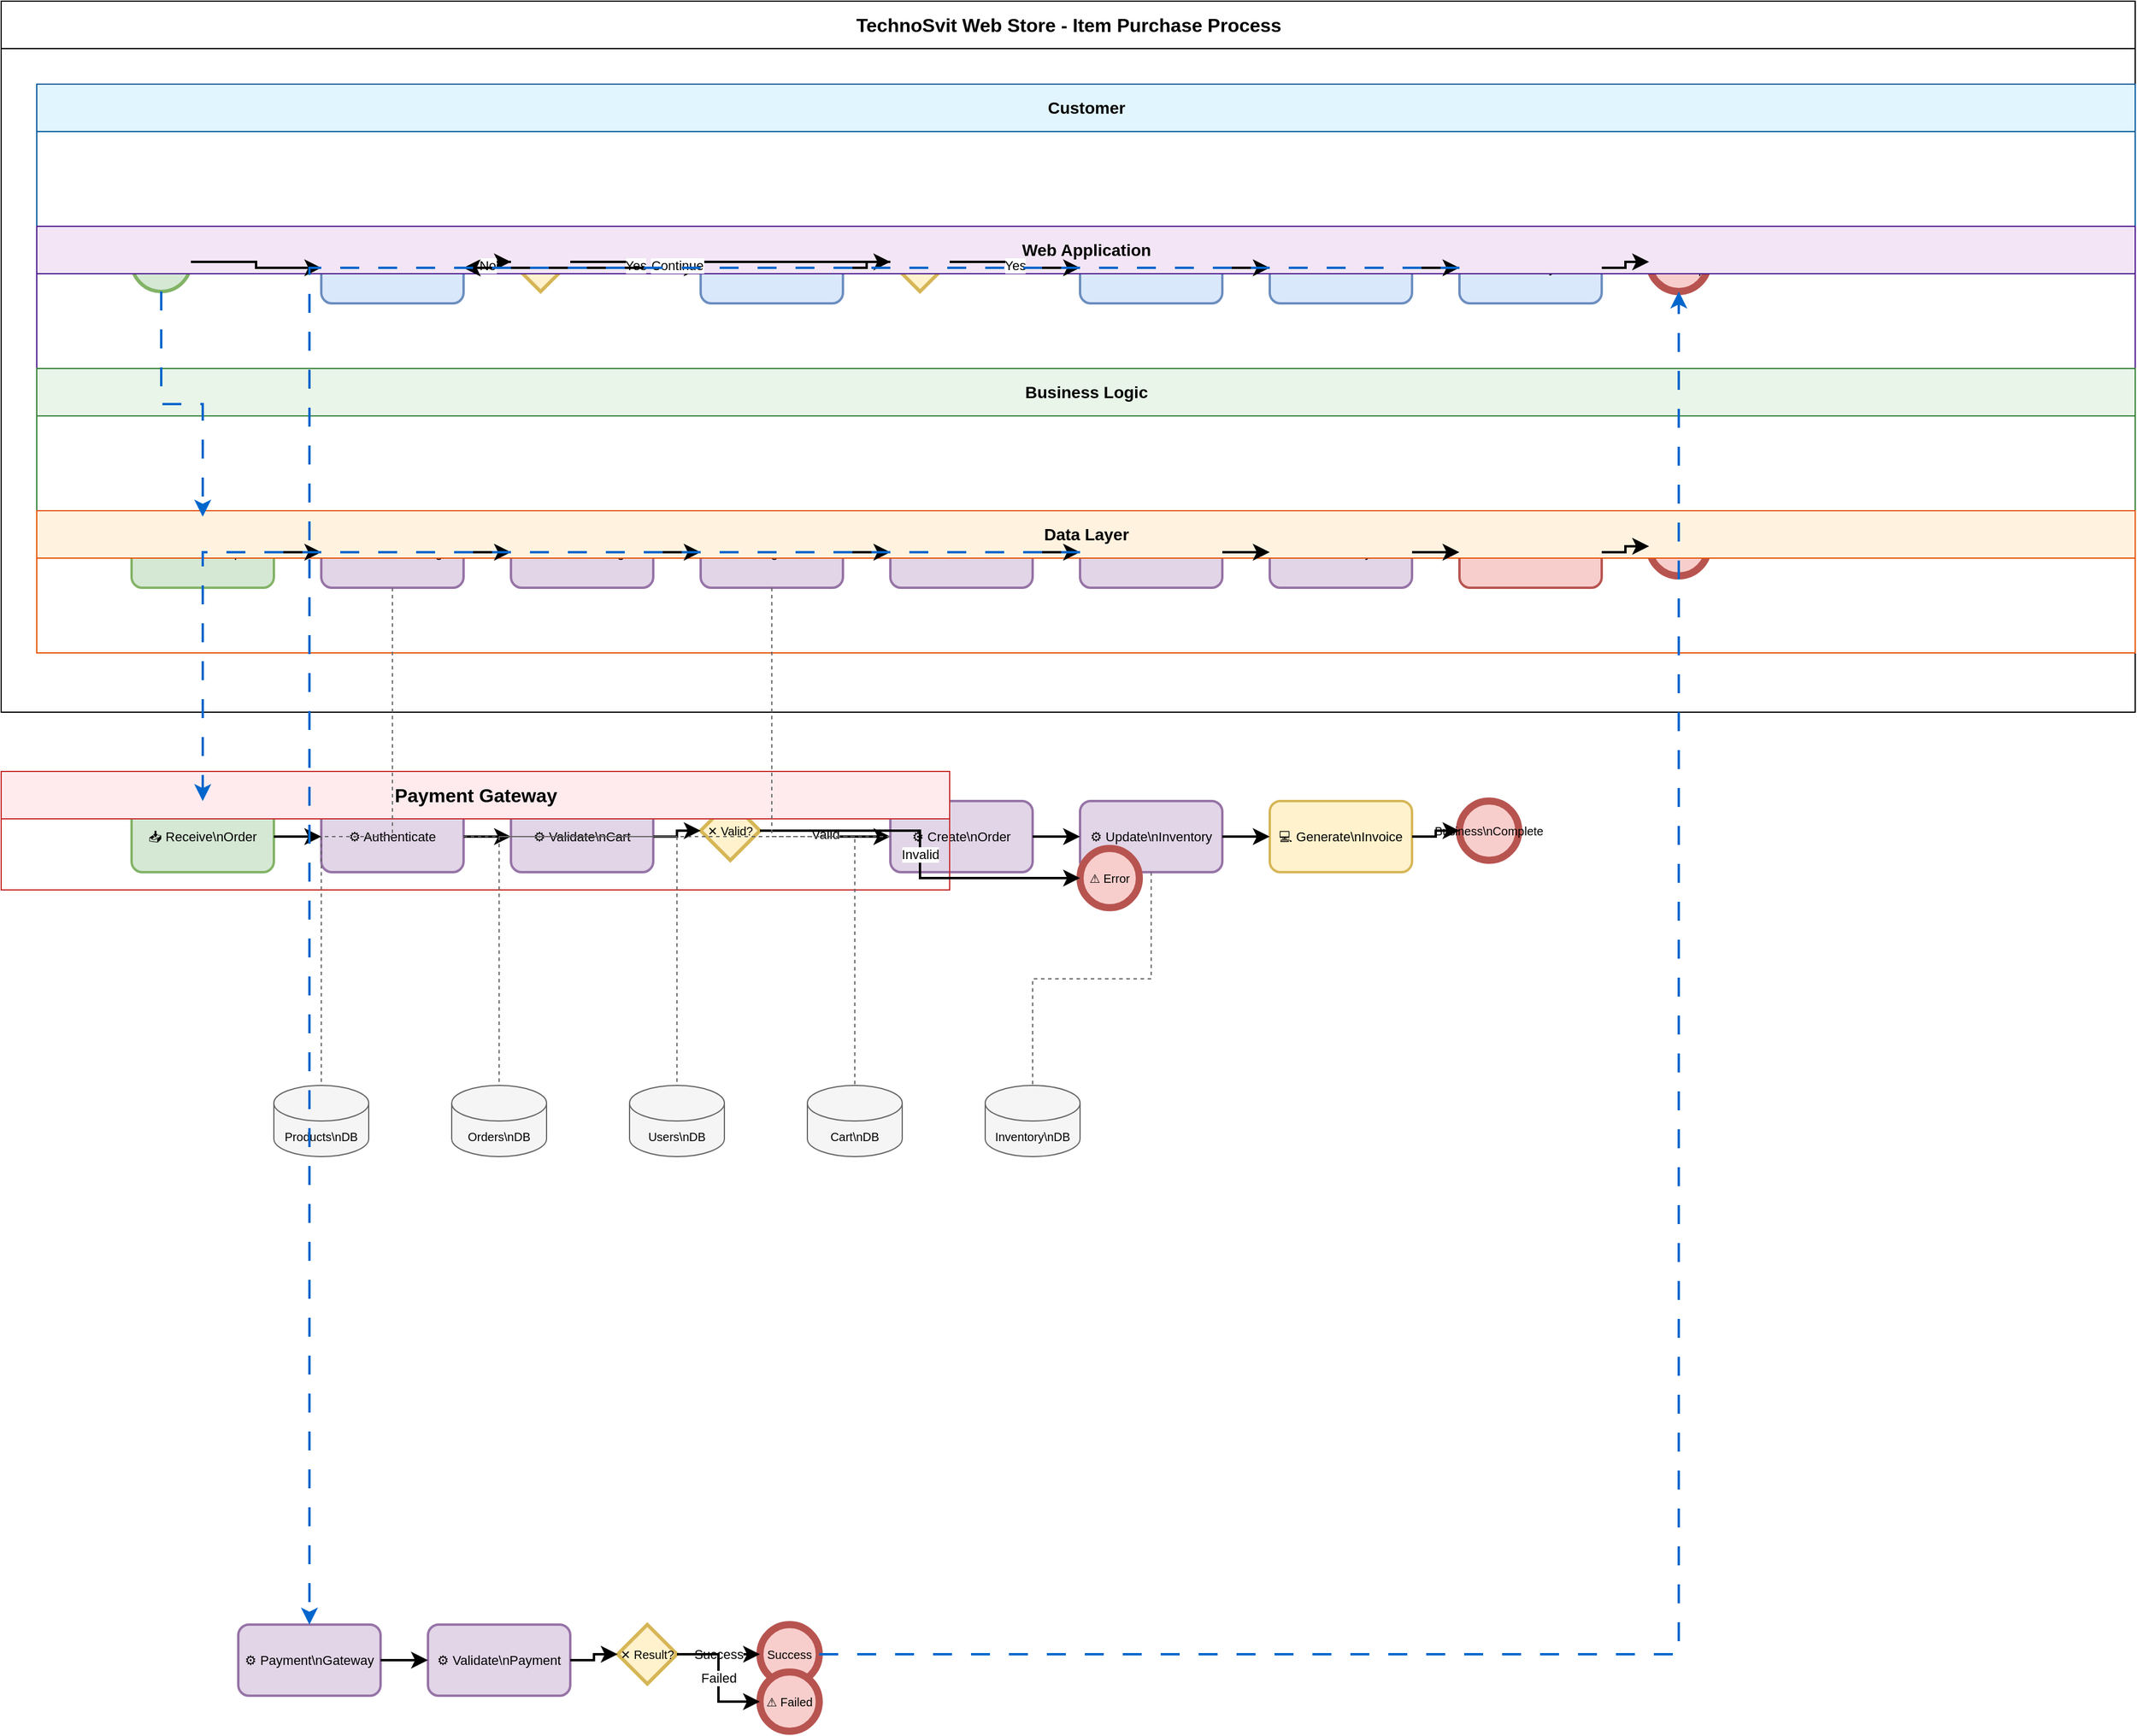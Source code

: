 <mxfile version="27.2.0">
  <diagram name="TechnoSvit - Professional Horizontal BPMN" id="professional-horizontal-bpmn">
    <mxGraphModel dx="2064" dy="1185" grid="1" gridSize="10" guides="1" tooltips="1" connect="1" arrows="1" fold="1" page="1" pageScale="1" pageWidth="1169" pageHeight="827" math="0" shadow="0">
      <root>
        <mxCell id="0" />
        <mxCell id="1" parent="0" />
        <mxCell id="bpmn_1" value="TechnoSvit Web Store - Item Purchase Process" style="swimlane;html=1;childLayout=stackLayout;resizeParent=1;resizeParentMax=0;horizontal=1;startSize=40;horizontalStack=0;collapsible=0;swimlaneLine=1;fillColor=#ffffff;strokeColor=#000000;fontStyle=1;fontSize=16;fontColor=#000000;" parent="1" vertex="1">
          <mxGeometry x="30" y="30" width="1800" height="600" as="geometry" />
        </mxCell>
        <mxCell id="bpmn_2" value="Customer" style="swimlane;html=1;startSize=40;horizontal=1;swimlaneLine=1;fillColor=#e1f5fe;strokeColor=#01579b;fontSize=14;fontColor=#000000;resizeParent=1;resizeParentMax=0;" parent="bpmn_1" vertex="1">
          <mxGeometry x="30" y="70" width="1770" height="120" as="geometry" />
        </mxCell>
        <mxCell id="bpmn_7" value="✉ Visit\nWebsite" style="ellipse;whiteSpace=wrap;html=1;aspect=fixed;fillColor=#D5E8D4;strokeColor=#82B366;strokeWidth=3;fontSize=10;fontColor=#000000;" parent="bpmn_2" vertex="1">
          <mxGeometry x="80" y="125" width="50" height="50" as="geometry" />
        </mxCell>
        <mxCell id="bpmn_8" value="👤 Browse\nProducts" style="rounded=1;whiteSpace=wrap;html=1;fillColor=#DAE8FC;strokeColor=#6C8EBF;strokeWidth=2;fontSize=11;fontColor=#000000;" parent="bpmn_2" vertex="1">
          <mxGeometry x="240" y="125" width="120" height="60" as="geometry" />
        </mxCell>
        <mxCell id="bpmn_10" value="✕ Select?" style="rhombus;whiteSpace=wrap;html=1;fillColor=#FFF2CC;strokeColor=#D6B656;strokeWidth=3;fontSize=10;fontColor=#000000;" parent="bpmn_2" vertex="1">
          <mxGeometry x="400" y="125" width="50" height="50" as="geometry" />
        </mxCell>
        <mxCell id="bpmn_12" value="👤 Add to\nCart" style="rounded=1;whiteSpace=wrap;html=1;fillColor=#DAE8FC;strokeColor=#6C8EBF;strokeWidth=2;fontSize=11;fontColor=#000000;" parent="bpmn_2" vertex="1">
          <mxGeometry x="560" y="125" width="120" height="60" as="geometry" />
        </mxCell>
        <mxCell id="bpmn_14" value="✕ Checkout?" style="rhombus;whiteSpace=wrap;html=1;fillColor=#FFF2CC;strokeColor=#D6B656;strokeWidth=3;fontSize=10;fontColor=#000000;" parent="bpmn_2" vertex="1">
          <mxGeometry x="720" y="125" width="50" height="50" as="geometry" />
        </mxCell>
        <mxCell id="bpmn_16" value="👤 Checkout" style="rounded=1;whiteSpace=wrap;html=1;fillColor=#DAE8FC;strokeColor=#6C8EBF;strokeWidth=2;fontSize=11;fontColor=#000000;" parent="bpmn_2" vertex="1">
          <mxGeometry x="880" y="125" width="120" height="60" as="geometry" />
        </mxCell>
        <mxCell id="bpmn_18" value="👤 Fill\nDetails" style="rounded=1;whiteSpace=wrap;html=1;fillColor=#DAE8FC;strokeColor=#6C8EBF;strokeWidth=2;fontSize=11;fontColor=#000000;" parent="bpmn_2" vertex="1">
          <mxGeometry x="1040" y="125" width="120" height="60" as="geometry" />
        </mxCell>
        <mxCell id="bpmn_20" value="👤 Make\nPayment" style="rounded=1;whiteSpace=wrap;html=1;fillColor=#DAE8FC;strokeColor=#6C8EBF;strokeWidth=2;fontSize=11;fontColor=#000000;" parent="bpmn_2" vertex="1">
          <mxGeometry x="1200" y="125" width="120" height="60" as="geometry" />
        </mxCell>
        <mxCell id="bpmn_22" value="✉ Order\nComplete" style="ellipse;whiteSpace=wrap;html=1;aspect=fixed;fillColor=#F8CECC;strokeColor=#B85450;strokeWidth=6;fontSize=10;fontColor=#000000;" parent="bpmn_2" vertex="1">
          <mxGeometry x="1360" y="125" width="50" height="50" as="geometry" />
        </mxCell>
        <mxCell id="bpmn_3" value="Web Application" style="swimlane;html=1;startSize=40;horizontal=1;swimlaneLine=1;fillColor=#f3e5f5;strokeColor=#4a148c;fontSize=14;fontColor=#000000;resizeParent=1;resizeParentMax=0;" parent="bpmn_1" vertex="1">
          <mxGeometry x="30" y="190" width="1770" height="120" as="geometry" />
        </mxCell>
        <mxCell id="bpmn_26" value="📥 Handle\nRequest" style="rounded=1;whiteSpace=wrap;html=1;fillColor=#D5E8D4;strokeColor=#82B366;strokeWidth=2;fontSize=11;fontColor=#000000;" parent="bpmn_3" vertex="1">
          <mxGeometry x="80" y="245" width="120" height="60" as="geometry" />
        </mxCell>
        <mxCell id="bpmn_28" value="⚙ Load\nCatalog" style="rounded=1;whiteSpace=wrap;html=1;fillColor=#E1D5E7;strokeColor=#9673A6;strokeWidth=2;fontSize=11;fontColor=#000000;" parent="bpmn_3" vertex="1">
          <mxGeometry x="240" y="245" width="120" height="60" as="geometry" />
        </mxCell>
        <mxCell id="bpmn_30" value="⚙ Render\nPage" style="rounded=1;whiteSpace=wrap;html=1;fillColor=#E1D5E7;strokeColor=#9673A6;strokeWidth=2;fontSize=11;fontColor=#000000;" parent="bpmn_3" vertex="1">
          <mxGeometry x="400" y="245" width="120" height="60" as="geometry" />
        </mxCell>
        <mxCell id="bpmn_32" value="⚙ Manage\nCart" style="rounded=1;whiteSpace=wrap;html=1;fillColor=#E1D5E7;strokeColor=#9673A6;strokeWidth=2;fontSize=11;fontColor=#000000;" parent="bpmn_3" vertex="1">
          <mxGeometry x="560" y="245" width="120" height="60" as="geometry" />
        </mxCell>
        <mxCell id="bpmn_34" value="⚙ Process\nCheckout" style="rounded=1;whiteSpace=wrap;html=1;fillColor=#E1D5E7;strokeColor=#9673A6;strokeWidth=2;fontSize=11;fontColor=#000000;" parent="bpmn_3" vertex="1">
          <mxGeometry x="720" y="245" width="120" height="60" as="geometry" />
        </mxCell>
        <mxCell id="bpmn_36" value="⚙ Process\nOrder" style="rounded=1;whiteSpace=wrap;html=1;fillColor=#E1D5E7;strokeColor=#9673A6;strokeWidth=2;fontSize=11;fontColor=#000000;" parent="bpmn_3" vertex="1">
          <mxGeometry x="880" y="245" width="120" height="60" as="geometry" />
        </mxCell>
        <mxCell id="bpmn_38" value="⚙ Handle\nPayment" style="rounded=1;whiteSpace=wrap;html=1;fillColor=#E1D5E7;strokeColor=#9673A6;strokeWidth=2;fontSize=11;fontColor=#000000;" parent="bpmn_3" vertex="1">
          <mxGeometry x="1040" y="245" width="120" height="60" as="geometry" />
        </mxCell>
        <mxCell id="bpmn_40" value="📤 Send\nConfirm" style="rounded=1;whiteSpace=wrap;html=1;fillColor=#F8CECC;strokeColor=#B85450;strokeWidth=2;fontSize=11;fontColor=#000000;" parent="bpmn_3" vertex="1">
          <mxGeometry x="1200" y="245" width="120" height="60" as="geometry" />
        </mxCell>
        <mxCell id="bpmn_42" value="Web\nComplete" style="ellipse;whiteSpace=wrap;html=1;aspect=fixed;fillColor=#F8CECC;strokeColor=#B85450;strokeWidth=6;fontSize=10;fontColor=#000000;" parent="bpmn_3" vertex="1">
          <mxGeometry x="1360" y="245" width="50" height="50" as="geometry" />
        </mxCell>
        <mxCell id="bpmn_4" value="Business Logic" style="swimlane;html=1;startSize=40;horizontal=1;swimlaneLine=1;fillColor=#e8f5e8;strokeColor=#2e7d32;fontSize=14;fontColor=#000000;resizeParent=1;resizeParentMax=0;" parent="bpmn_1" vertex="1">
          <mxGeometry x="30" y="310" width="1770" height="120" as="geometry" />
        </mxCell>
        <mxCell id="bpmn_44" value="📥 Receive\nOrder" style="rounded=1;whiteSpace=wrap;html=1;fillColor=#D5E8D4;strokeColor=#82B366;strokeWidth=2;fontSize=11;fontColor=#000000;" parent="bpmn_4" vertex="1">
          <mxGeometry x="80" y="365" width="120" height="60" as="geometry" />
        </mxCell>
        <mxCell id="bpmn_46" value="⚙ Authenticate" style="rounded=1;whiteSpace=wrap;html=1;fillColor=#E1D5E7;strokeColor=#9673A6;strokeWidth=2;fontSize=11;fontColor=#000000;" parent="bpmn_4" vertex="1">
          <mxGeometry x="240" y="365" width="120" height="60" as="geometry" />
        </mxCell>
        <mxCell id="bpmn_48" value="⚙ Validate\nCart" style="rounded=1;whiteSpace=wrap;html=1;fillColor=#E1D5E7;strokeColor=#9673A6;strokeWidth=2;fontSize=11;fontColor=#000000;" parent="bpmn_4" vertex="1">
          <mxGeometry x="400" y="365" width="120" height="60" as="geometry" />
        </mxCell>
        <mxCell id="bpmn_50" value="✕ Valid?" style="rhombus;whiteSpace=wrap;html=1;fillColor=#FFF2CC;strokeColor=#D6B656;strokeWidth=3;fontSize=10;fontColor=#000000;" parent="bpmn_4" vertex="1">
          <mxGeometry x="560" y="365" width="50" height="50" as="geometry" />
        </mxCell>
        <mxCell id="bpmn_52" value="⚙ Create\nOrder" style="rounded=1;whiteSpace=wrap;html=1;fillColor=#E1D5E7;strokeColor=#9673A6;strokeWidth=2;fontSize=11;fontColor=#000000;" parent="bpmn_4" vertex="1">
          <mxGeometry x="720" y="365" width="120" height="60" as="geometry" />
        </mxCell>
        <mxCell id="bpmn_54" value="⚙ Update\nInventory" style="rounded=1;whiteSpace=wrap;html=1;fillColor=#E1D5E7;strokeColor=#9673A6;strokeWidth=2;fontSize=11;fontColor=#000000;" parent="bpmn_4" vertex="1">
          <mxGeometry x="880" y="365" width="120" height="60" as="geometry" />
        </mxCell>
        <mxCell id="bpmn_56" value="💻 Generate\nInvoice" style="rounded=1;whiteSpace=wrap;html=1;fillColor=#FFF2CC;strokeColor=#D6B656;strokeWidth=2;fontSize=11;fontColor=#000000;" parent="bpmn_4" vertex="1">
          <mxGeometry x="1040" y="365" width="120" height="60" as="geometry" />
        </mxCell>
        <mxCell id="bpmn_58" value="Business\nComplete" style="ellipse;whiteSpace=wrap;html=1;aspect=fixed;fillColor=#F8CECC;strokeColor=#B85450;strokeWidth=6;fontSize=10;fontColor=#000000;" parent="bpmn_4" vertex="1">
          <mxGeometry x="1200" y="365" width="50" height="50" as="geometry" />
        </mxCell>
        <mxCell id="bpmn_60" value="⚠ Error" style="ellipse;whiteSpace=wrap;html=1;aspect=fixed;fillColor=#F8CECC;strokeColor=#B85450;strokeWidth=6;fontSize=10;fontColor=#000000;" parent="bpmn_4" vertex="1">
          <mxGeometry x="880" y="405" width="50" height="50" as="geometry" />
        </mxCell>
        <mxCell id="bpmn_5" value="Data Layer" style="swimlane;html=1;startSize=40;horizontal=1;swimlaneLine=1;fillColor=#fff3e0;strokeColor=#e65100;fontSize=14;fontColor=#000000;resizeParent=1;resizeParentMax=0;" parent="bpmn_1" vertex="1">
          <mxGeometry x="30" y="430" width="1770" height="120" as="geometry" />
        </mxCell>
        <mxCell id="bpmn_62" value="Products\nDB" style="shape=cylinder3;whiteSpace=wrap;html=1;boundedLbl=1;backgroundOutline=1;size=15;fillColor=#F5F5F5;strokeColor=#666666;fontSize=10;fontColor=#000000;" parent="bpmn_5" vertex="1">
          <mxGeometry x="200" y="485" width="80" height="60" as="geometry" />
        </mxCell>
        <mxCell id="bpmn_63" value="Orders\nDB" style="shape=cylinder3;whiteSpace=wrap;html=1;boundedLbl=1;backgroundOutline=1;size=15;fillColor=#F5F5F5;strokeColor=#666666;fontSize=10;fontColor=#000000;" parent="bpmn_5" vertex="1">
          <mxGeometry x="350" y="485" width="80" height="60" as="geometry" />
        </mxCell>
        <mxCell id="bpmn_64" value="Users\nDB" style="shape=cylinder3;whiteSpace=wrap;html=1;boundedLbl=1;backgroundOutline=1;size=15;fillColor=#F5F5F5;strokeColor=#666666;fontSize=10;fontColor=#000000;" parent="bpmn_5" vertex="1">
          <mxGeometry x="500" y="485" width="80" height="60" as="geometry" />
        </mxCell>
        <mxCell id="bpmn_65" value="Cart\nDB" style="shape=cylinder3;whiteSpace=wrap;html=1;boundedLbl=1;backgroundOutline=1;size=15;fillColor=#F5F5F5;strokeColor=#666666;fontSize=10;fontColor=#000000;" parent="bpmn_5" vertex="1">
          <mxGeometry x="650" y="485" width="80" height="60" as="geometry" />
        </mxCell>
        <mxCell id="bpmn_66" value="Inventory\nDB" style="shape=cylinder3;whiteSpace=wrap;html=1;boundedLbl=1;backgroundOutline=1;size=15;fillColor=#F5F5F5;strokeColor=#666666;fontSize=10;fontColor=#000000;" parent="bpmn_5" vertex="1">
          <mxGeometry x="800" y="485" width="80" height="60" as="geometry" />
        </mxCell>
        <mxCell id="bpmn_6" value="Payment Gateway" style="swimlane;html=1;childLayout=stackLayout;resizeParent=1;resizeParentMax=0;horizontal=1;startSize=40;horizontalStack=0;collapsible=0;swimlaneLine=1;fillColor=#ffebee;strokeColor=#c62828;fontStyle=1;fontSize=16;fontColor=#000000;" parent="1" vertex="1">
          <mxGeometry x="30" y="680" width="800" height="100" as="geometry" />
        </mxCell>
        <mxCell id="bpmn_67" value="⚙ Payment\nGateway" style="rounded=1;whiteSpace=wrap;html=1;fillColor=#E1D5E7;strokeColor=#9673A6;strokeWidth=2;fontSize=11;fontColor=#000000;" parent="bpmn_6" vertex="1">
          <mxGeometry x="200" y="720" width="120" height="60" as="geometry" />
        </mxCell>
        <mxCell id="bpmn_69" value="⚙ Validate\nPayment" style="rounded=1;whiteSpace=wrap;html=1;fillColor=#E1D5E7;strokeColor=#9673A6;strokeWidth=2;fontSize=11;fontColor=#000000;" parent="bpmn_6" vertex="1">
          <mxGeometry x="360" y="720" width="120" height="60" as="geometry" />
        </mxCell>
        <mxCell id="bpmn_71" value="✕ Result?" style="rhombus;whiteSpace=wrap;html=1;fillColor=#FFF2CC;strokeColor=#D6B656;strokeWidth=3;fontSize=10;fontColor=#000000;" parent="bpmn_6" vertex="1">
          <mxGeometry x="520" y="720" width="50" height="50" as="geometry" />
        </mxCell>
        <mxCell id="bpmn_73" value="Success" style="ellipse;whiteSpace=wrap;html=1;aspect=fixed;fillColor=#F8CECC;strokeColor=#B85450;strokeWidth=6;fontSize=10;fontColor=#000000;" parent="bpmn_6" vertex="1">
          <mxGeometry x="640" y="720" width="50" height="50" as="geometry" />
        </mxCell>
        <mxCell id="bpmn_76" value="⚠ Failed" style="ellipse;whiteSpace=wrap;html=1;aspect=fixed;fillColor=#F8CECC;strokeColor=#B85450;strokeWidth=6;fontSize=10;fontColor=#000000;" parent="bpmn_6" vertex="1">
          <mxGeometry x="640" y="760" width="50" height="50" as="geometry" />
        </mxCell>
        <mxCell id="bpmn_9" value="" style="edgeStyle=orthogonalEdgeStyle;rounded=0;orthogonalLoop=1;jettySize=auto;html=1;strokeWidth=2;strokeColor=#000000;endArrow=classic;endSize=8;" parent="1" source="bpmn_7" target="bpmn_8" edge="1">
          <mxGeometry relative="1" as="geometry" />
        </mxCell>
        <mxCell id="bpmn_11" value="" style="edgeStyle=orthogonalEdgeStyle;rounded=0;orthogonalLoop=1;jettySize=auto;html=1;strokeWidth=2;strokeColor=#000000;endArrow=classic;endSize=8;" parent="1" source="bpmn_8" target="bpmn_10" edge="1">
          <mxGeometry relative="1" as="geometry" />
        </mxCell>
        <mxCell id="bpmn_13" value="Yes" style="edgeStyle=orthogonalEdgeStyle;rounded=0;orthogonalLoop=1;jettySize=auto;html=1;strokeWidth=2;strokeColor=#000000;endArrow=classic;endSize=8;" parent="1" source="bpmn_10" target="bpmn_12" edge="1">
          <mxGeometry relative="1" as="geometry" />
        </mxCell>
        <mxCell id="bpmn_15" value="" style="edgeStyle=orthogonalEdgeStyle;rounded=0;orthogonalLoop=1;jettySize=auto;html=1;strokeWidth=2;strokeColor=#000000;endArrow=classic;endSize=8;" parent="1" source="bpmn_12" target="bpmn_14" edge="1">
          <mxGeometry relative="1" as="geometry" />
        </mxCell>
        <mxCell id="bpmn_17" value="Yes" style="edgeStyle=orthogonalEdgeStyle;rounded=0;orthogonalLoop=1;jettySize=auto;html=1;strokeWidth=2;strokeColor=#000000;endArrow=classic;endSize=8;" parent="1" source="bpmn_14" target="bpmn_16" edge="1">
          <mxGeometry relative="1" as="geometry" />
        </mxCell>
        <mxCell id="bpmn_19" value="" style="edgeStyle=orthogonalEdgeStyle;rounded=0;orthogonalLoop=1;jettySize=auto;html=1;strokeWidth=2;strokeColor=#000000;endArrow=classic;endSize=8;" parent="1" source="bpmn_16" target="bpmn_18" edge="1">
          <mxGeometry relative="1" as="geometry" />
        </mxCell>
        <mxCell id="bpmn_21" value="" style="edgeStyle=orthogonalEdgeStyle;rounded=0;orthogonalLoop=1;jettySize=auto;html=1;strokeWidth=2;strokeColor=#000000;endArrow=classic;endSize=8;" parent="1" source="bpmn_18" target="bpmn_20" edge="1">
          <mxGeometry relative="1" as="geometry" />
        </mxCell>
        <mxCell id="bpmn_23" value="" style="edgeStyle=orthogonalEdgeStyle;rounded=0;orthogonalLoop=1;jettySize=auto;html=1;strokeWidth=2;strokeColor=#000000;endArrow=classic;endSize=8;" parent="1" source="bpmn_20" target="bpmn_22" edge="1">
          <mxGeometry relative="1" as="geometry" />
        </mxCell>
        <mxCell id="bpmn_24" value="No" style="edgeStyle=orthogonalEdgeStyle;rounded=0;orthogonalLoop=1;jettySize=auto;html=1;strokeWidth=2;strokeColor=#000000;endArrow=classic;endSize=8;" parent="1" source="bpmn_10" target="bpmn_8" edge="1">
          <mxGeometry relative="1" as="geometry" />
        </mxCell>
        <mxCell id="bpmn_25" value="Continue" style="edgeStyle=orthogonalEdgeStyle;rounded=0;orthogonalLoop=1;jettySize=auto;html=1;strokeWidth=2;strokeColor=#000000;endArrow=classic;endSize=8;" parent="1" source="bpmn_14" target="bpmn_8" edge="1">
          <mxGeometry relative="1" as="geometry" />
        </mxCell>
        <mxCell id="bpmn_27" value="" style="edgeStyle=orthogonalEdgeStyle;rounded=0;orthogonalLoop=1;jettySize=auto;html=1;strokeWidth=2;strokeColor=#0066CC;dashed=1;dashPattern=8 8;startArrow=none;endArrow=classic;endSize=8;" parent="1" source="bpmn_7" target="bpmn_26" edge="1">
          <mxGeometry relative="1" as="geometry" />
        </mxCell>
        <mxCell id="bpmn_29" value="" style="edgeStyle=orthogonalEdgeStyle;rounded=0;orthogonalLoop=1;jettySize=auto;html=1;strokeWidth=2;strokeColor=#000000;endArrow=classic;endSize=8;" parent="1" source="bpmn_26" target="bpmn_28" edge="1">
          <mxGeometry relative="1" as="geometry" />
        </mxCell>
        <mxCell id="bpmn_31" value="" style="edgeStyle=orthogonalEdgeStyle;rounded=0;orthogonalLoop=1;jettySize=auto;html=1;strokeWidth=2;strokeColor=#000000;endArrow=classic;endSize=8;" parent="1" source="bpmn_28" target="bpmn_30" edge="1">
          <mxGeometry relative="1" as="geometry" />
        </mxCell>
        <mxCell id="bpmn_33" value="" style="edgeStyle=orthogonalEdgeStyle;rounded=0;orthogonalLoop=1;jettySize=auto;html=1;strokeWidth=2;strokeColor=#000000;endArrow=classic;endSize=8;" parent="1" source="bpmn_30" target="bpmn_32" edge="1">
          <mxGeometry relative="1" as="geometry" />
        </mxCell>
        <mxCell id="bpmn_35" value="" style="edgeStyle=orthogonalEdgeStyle;rounded=0;orthogonalLoop=1;jettySize=auto;html=1;strokeWidth=2;strokeColor=#000000;endArrow=classic;endSize=8;" parent="1" source="bpmn_32" target="bpmn_34" edge="1">
          <mxGeometry relative="1" as="geometry" />
        </mxCell>
        <mxCell id="bpmn_37" value="" style="edgeStyle=orthogonalEdgeStyle;rounded=0;orthogonalLoop=1;jettySize=auto;html=1;strokeWidth=2;strokeColor=#000000;endArrow=classic;endSize=8;" parent="1" source="bpmn_34" target="bpmn_36" edge="1">
          <mxGeometry relative="1" as="geometry" />
        </mxCell>
        <mxCell id="bpmn_39" value="" style="edgeStyle=orthogonalEdgeStyle;rounded=0;orthogonalLoop=1;jettySize=auto;html=1;strokeWidth=2;strokeColor=#000000;endArrow=classic;endSize=8;" parent="1" source="bpmn_36" target="bpmn_38" edge="1">
          <mxGeometry relative="1" as="geometry" />
        </mxCell>
        <mxCell id="bpmn_41" value="" style="edgeStyle=orthogonalEdgeStyle;rounded=0;orthogonalLoop=1;jettySize=auto;html=1;strokeWidth=2;strokeColor=#000000;endArrow=classic;endSize=8;" parent="1" source="bpmn_38" target="bpmn_40" edge="1">
          <mxGeometry relative="1" as="geometry" />
        </mxCell>
        <mxCell id="bpmn_43" value="" style="edgeStyle=orthogonalEdgeStyle;rounded=0;orthogonalLoop=1;jettySize=auto;html=1;strokeWidth=2;strokeColor=#000000;endArrow=classic;endSize=8;" parent="1" source="bpmn_40" target="bpmn_42" edge="1">
          <mxGeometry relative="1" as="geometry" />
        </mxCell>
        <mxCell id="bpmn_45" value="" style="edgeStyle=orthogonalEdgeStyle;rounded=0;orthogonalLoop=1;jettySize=auto;html=1;strokeWidth=2;strokeColor=#0066CC;dashed=1;dashPattern=8 8;startArrow=none;endArrow=classic;endSize=8;" parent="1" source="bpmn_36" target="bpmn_44" edge="1">
          <mxGeometry relative="1" as="geometry" />
        </mxCell>
        <mxCell id="bpmn_47" value="" style="edgeStyle=orthogonalEdgeStyle;rounded=0;orthogonalLoop=1;jettySize=auto;html=1;strokeWidth=2;strokeColor=#000000;endArrow=classic;endSize=8;" parent="1" source="bpmn_44" target="bpmn_46" edge="1">
          <mxGeometry relative="1" as="geometry" />
        </mxCell>
        <mxCell id="bpmn_49" value="" style="edgeStyle=orthogonalEdgeStyle;rounded=0;orthogonalLoop=1;jettySize=auto;html=1;strokeWidth=2;strokeColor=#000000;endArrow=classic;endSize=8;" parent="1" source="bpmn_46" target="bpmn_48" edge="1">
          <mxGeometry relative="1" as="geometry" />
        </mxCell>
        <mxCell id="bpmn_51" value="" style="edgeStyle=orthogonalEdgeStyle;rounded=0;orthogonalLoop=1;jettySize=auto;html=1;strokeWidth=2;strokeColor=#000000;endArrow=classic;endSize=8;" parent="1" source="bpmn_48" target="bpmn_50" edge="1">
          <mxGeometry relative="1" as="geometry" />
        </mxCell>
        <mxCell id="bpmn_53" value="Valid" style="edgeStyle=orthogonalEdgeStyle;rounded=0;orthogonalLoop=1;jettySize=auto;html=1;strokeWidth=2;strokeColor=#000000;endArrow=classic;endSize=8;" parent="1" source="bpmn_50" target="bpmn_52" edge="1">
          <mxGeometry relative="1" as="geometry" />
        </mxCell>
        <mxCell id="bpmn_55" value="" style="edgeStyle=orthogonalEdgeStyle;rounded=0;orthogonalLoop=1;jettySize=auto;html=1;strokeWidth=2;strokeColor=#000000;endArrow=classic;endSize=8;" parent="1" source="bpmn_52" target="bpmn_54" edge="1">
          <mxGeometry relative="1" as="geometry" />
        </mxCell>
        <mxCell id="bpmn_57" value="" style="edgeStyle=orthogonalEdgeStyle;rounded=0;orthogonalLoop=1;jettySize=auto;html=1;strokeWidth=2;strokeColor=#000000;endArrow=classic;endSize=8;" parent="1" source="bpmn_54" target="bpmn_56" edge="1">
          <mxGeometry relative="1" as="geometry" />
        </mxCell>
        <mxCell id="bpmn_59" value="" style="edgeStyle=orthogonalEdgeStyle;rounded=0;orthogonalLoop=1;jettySize=auto;html=1;strokeWidth=2;strokeColor=#000000;endArrow=classic;endSize=8;" parent="1" source="bpmn_56" target="bpmn_58" edge="1">
          <mxGeometry relative="1" as="geometry" />
        </mxCell>
        <mxCell id="bpmn_61" value="Invalid" style="edgeStyle=orthogonalEdgeStyle;rounded=0;orthogonalLoop=1;jettySize=auto;html=1;strokeWidth=2;strokeColor=#000000;endArrow=classic;endSize=8;" parent="1" source="bpmn_50" target="bpmn_60" edge="1">
          <mxGeometry relative="1" as="geometry" />
        </mxCell>
        <mxCell id="bpmn_68" value="" style="edgeStyle=orthogonalEdgeStyle;rounded=0;orthogonalLoop=1;jettySize=auto;html=1;strokeWidth=2;strokeColor=#0066CC;dashed=1;dashPattern=8 8;startArrow=none;endArrow=classic;endSize=8;" parent="1" source="bpmn_20" target="bpmn_67" edge="1">
          <mxGeometry relative="1" as="geometry" />
        </mxCell>
        <mxCell id="bpmn_70" value="" style="edgeStyle=orthogonalEdgeStyle;rounded=0;orthogonalLoop=1;jettySize=auto;html=1;strokeWidth=2;strokeColor=#000000;endArrow=classic;endSize=8;" parent="1" source="bpmn_67" target="bpmn_69" edge="1">
          <mxGeometry relative="1" as="geometry" />
        </mxCell>
        <mxCell id="bpmn_72" value="" style="edgeStyle=orthogonalEdgeStyle;rounded=0;orthogonalLoop=1;jettySize=auto;html=1;strokeWidth=2;strokeColor=#000000;endArrow=classic;endSize=8;" parent="1" source="bpmn_69" target="bpmn_71" edge="1">
          <mxGeometry relative="1" as="geometry" />
        </mxCell>
        <mxCell id="bpmn_74" value="Success" style="edgeStyle=orthogonalEdgeStyle;rounded=0;orthogonalLoop=1;jettySize=auto;html=1;strokeWidth=2;strokeColor=#000000;endArrow=classic;endSize=8;" parent="1" source="bpmn_71" target="bpmn_73" edge="1">
          <mxGeometry relative="1" as="geometry" />
        </mxCell>
        <mxCell id="bpmn_75" value="" style="edgeStyle=orthogonalEdgeStyle;rounded=0;orthogonalLoop=1;jettySize=auto;html=1;strokeWidth=2;strokeColor=#0066CC;dashed=1;dashPattern=8 8;startArrow=none;endArrow=classic;endSize=8;" parent="1" source="bpmn_73" target="bpmn_22" edge="1">
          <mxGeometry relative="1" as="geometry" />
        </mxCell>
        <mxCell id="bpmn_77" value="Failed" style="edgeStyle=orthogonalEdgeStyle;rounded=0;orthogonalLoop=1;jettySize=auto;html=1;strokeWidth=2;strokeColor=#000000;endArrow=classic;endSize=8;" parent="1" source="bpmn_71" target="bpmn_76" edge="1">
          <mxGeometry relative="1" as="geometry" />
        </mxCell>
        <mxCell id="bpmn_78" value="" style="edgeStyle=orthogonalEdgeStyle;rounded=0;orthogonalLoop=1;jettySize=auto;html=1;strokeWidth=1;strokeColor=#666666;dashed=1;dashPattern=3 3;startArrow=none;endArrow=none;" parent="1" source="bpmn_28" target="bpmn_62" edge="1">
          <mxGeometry relative="1" as="geometry" />
        </mxCell>
        <mxCell id="bpmn_79" value="" style="edgeStyle=orthogonalEdgeStyle;rounded=0;orthogonalLoop=1;jettySize=auto;html=1;strokeWidth=1;strokeColor=#666666;dashed=1;dashPattern=3 3;startArrow=none;endArrow=none;" parent="1" source="bpmn_52" target="bpmn_63" edge="1">
          <mxGeometry relative="1" as="geometry" />
        </mxCell>
        <mxCell id="bpmn_80" value="" style="edgeStyle=orthogonalEdgeStyle;rounded=0;orthogonalLoop=1;jettySize=auto;html=1;strokeWidth=1;strokeColor=#666666;dashed=1;dashPattern=3 3;startArrow=none;endArrow=none;" parent="1" source="bpmn_46" target="bpmn_64" edge="1">
          <mxGeometry relative="1" as="geometry" />
        </mxCell>
        <mxCell id="bpmn_81" value="" style="edgeStyle=orthogonalEdgeStyle;rounded=0;orthogonalLoop=1;jettySize=auto;html=1;strokeWidth=1;strokeColor=#666666;dashed=1;dashPattern=3 3;startArrow=none;endArrow=none;" parent="1" source="bpmn_32" target="bpmn_65" edge="1">
          <mxGeometry relative="1" as="geometry" />
        </mxCell>
        <mxCell id="bpmn_82" value="" style="edgeStyle=orthogonalEdgeStyle;rounded=0;orthogonalLoop=1;jettySize=auto;html=1;strokeWidth=1;strokeColor=#666666;dashed=1;dashPattern=3 3;startArrow=none;endArrow=none;" parent="1" source="bpmn_54" target="bpmn_66" edge="1">
          <mxGeometry relative="1" as="geometry" />
        </mxCell>
      </root>
    </mxGraphModel>
  </diagram>
</mxfile>
